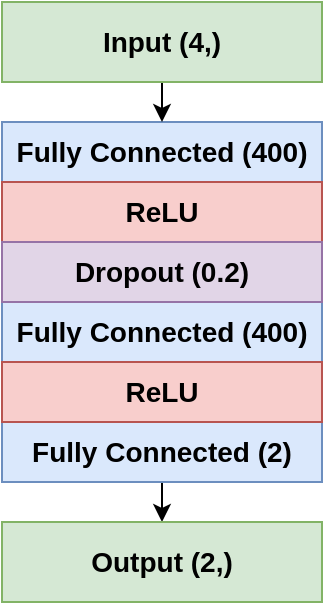 <mxfile version="20.8.18" type="device"><diagram id="GGswnmphGpFVPCdgk4Ee" name="Page-1"><mxGraphModel dx="1103" dy="646" grid="1" gridSize="10" guides="1" tooltips="1" connect="1" arrows="1" fold="1" page="1" pageScale="1" pageWidth="850" pageHeight="1100" math="0" shadow="0"><root><mxCell id="0"/><mxCell id="1" parent="0"/><mxCell id="cDiNV-eBZED_yEmt8sLy-25" value="&lt;div&gt;&lt;span style=&quot;font-size: 14px;&quot;&gt;&lt;b&gt;Fully Connected (400)&lt;/b&gt;&lt;/span&gt;&lt;/div&gt;" style="rounded=1;whiteSpace=wrap;html=1;arcSize=0;fillColor=#dae8fc;strokeColor=#6c8ebf;" parent="1" vertex="1"><mxGeometry x="240" y="740" width="160" height="30" as="geometry"/></mxCell><mxCell id="cDiNV-eBZED_yEmt8sLy-26" value="&lt;div&gt;&lt;span&gt;&lt;b&gt;&lt;font style=&quot;font-size: 14px&quot;&gt;Fully Connected (400)&lt;/font&gt;&lt;/b&gt;&lt;/span&gt;&lt;br&gt;&lt;/div&gt;" style="rounded=1;whiteSpace=wrap;html=1;arcSize=0;fillColor=#dae8fc;strokeColor=#6c8ebf;" parent="1" vertex="1"><mxGeometry x="240" y="830" width="160" height="30" as="geometry"/></mxCell><mxCell id="9UufkoQKm9-3KVBUVNE8-35" style="edgeStyle=orthogonalEdgeStyle;rounded=0;orthogonalLoop=1;jettySize=auto;html=1;exitX=0.5;exitY=1;exitDx=0;exitDy=0;entryX=0.5;entryY=0;entryDx=0;entryDy=0;" edge="1" parent="1" source="cDiNV-eBZED_yEmt8sLy-27" target="cDiNV-eBZED_yEmt8sLy-35"><mxGeometry relative="1" as="geometry"/></mxCell><mxCell id="cDiNV-eBZED_yEmt8sLy-27" value="&lt;div&gt;&lt;span&gt;&lt;b&gt;&lt;font style=&quot;font-size: 14px&quot;&gt;Fully Connected (2)&lt;/font&gt;&lt;/b&gt;&lt;/span&gt;&lt;br&gt;&lt;/div&gt;" style="rounded=1;whiteSpace=wrap;html=1;arcSize=0;fillColor=#dae8fc;strokeColor=#6c8ebf;" parent="1" vertex="1"><mxGeometry x="240" y="890" width="160" height="30" as="geometry"/></mxCell><mxCell id="cDiNV-eBZED_yEmt8sLy-35" value="&lt;b&gt;&lt;font style=&quot;font-size: 14px&quot;&gt;Output (2,)&lt;/font&gt;&lt;/b&gt;" style="rounded=1;whiteSpace=wrap;html=1;arcSize=0;strokeColor=#82b366;fillColor=#d5e8d4;" parent="1" vertex="1"><mxGeometry x="240" y="940" width="160" height="40" as="geometry"/></mxCell><mxCell id="9UufkoQKm9-3KVBUVNE8-21" style="edgeStyle=orthogonalEdgeStyle;rounded=0;orthogonalLoop=1;jettySize=auto;html=1;exitX=0.5;exitY=1;exitDx=0;exitDy=0;entryX=0.5;entryY=0;entryDx=0;entryDy=0;" edge="1" parent="1" target="cDiNV-eBZED_yEmt8sLy-25"><mxGeometry relative="1" as="geometry"><mxPoint x="320" y="720" as="sourcePoint"/></mxGeometry></mxCell><mxCell id="9UufkoQKm9-3KVBUVNE8-14" value="&lt;div&gt;&lt;span&gt;&lt;b&gt;&lt;font style=&quot;font-size: 14px&quot;&gt;ReLU&lt;/font&gt;&lt;/b&gt;&lt;/span&gt;&lt;br&gt;&lt;/div&gt;" style="rounded=1;whiteSpace=wrap;html=1;arcSize=0;fillColor=#f8cecc;strokeColor=#b85450;" vertex="1" parent="1"><mxGeometry x="240" y="860" width="160" height="30" as="geometry"/></mxCell><mxCell id="9UufkoQKm9-3KVBUVNE8-15" value="&lt;div&gt;&lt;span&gt;&lt;b&gt;&lt;font style=&quot;font-size: 14px&quot;&gt;ReLU&lt;/font&gt;&lt;/b&gt;&lt;/span&gt;&lt;br&gt;&lt;/div&gt;" style="rounded=1;whiteSpace=wrap;html=1;arcSize=0;fillColor=#f8cecc;strokeColor=#b85450;" vertex="1" parent="1"><mxGeometry x="240" y="770" width="160" height="30" as="geometry"/></mxCell><mxCell id="9UufkoQKm9-3KVBUVNE8-17" value="&lt;b&gt;&lt;font style=&quot;font-size: 14px&quot;&gt;Dropout (0.2)&lt;/font&gt;&lt;/b&gt;" style="rounded=1;whiteSpace=wrap;html=1;arcSize=0;fillColor=#e1d5e7;strokeColor=#9673a6;" vertex="1" parent="1"><mxGeometry x="240" y="800" width="160" height="30" as="geometry"/></mxCell><mxCell id="9UufkoQKm9-3KVBUVNE8-36" value="&lt;b&gt;&lt;font style=&quot;font-size: 14px&quot;&gt;Input (4,)&lt;/font&gt;&lt;/b&gt;" style="rounded=1;whiteSpace=wrap;html=1;arcSize=0;strokeColor=#82b366;fillColor=#d5e8d4;" vertex="1" parent="1"><mxGeometry x="240" y="680" width="160" height="40" as="geometry"/></mxCell></root></mxGraphModel></diagram></mxfile>